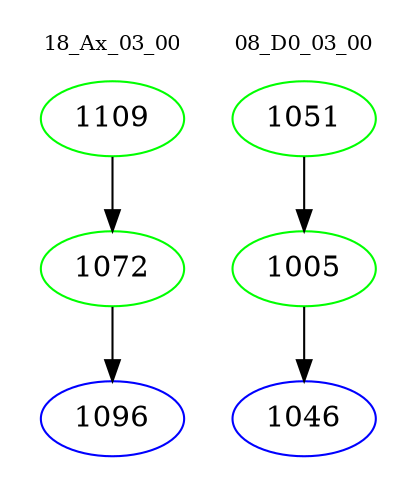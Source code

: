 digraph{
subgraph cluster_0 {
color = white
label = "18_Ax_03_00";
fontsize=10;
T0_1109 [label="1109", color="green"]
T0_1109 -> T0_1072 [color="black"]
T0_1072 [label="1072", color="green"]
T0_1072 -> T0_1096 [color="black"]
T0_1096 [label="1096", color="blue"]
}
subgraph cluster_1 {
color = white
label = "08_D0_03_00";
fontsize=10;
T1_1051 [label="1051", color="green"]
T1_1051 -> T1_1005 [color="black"]
T1_1005 [label="1005", color="green"]
T1_1005 -> T1_1046 [color="black"]
T1_1046 [label="1046", color="blue"]
}
}
